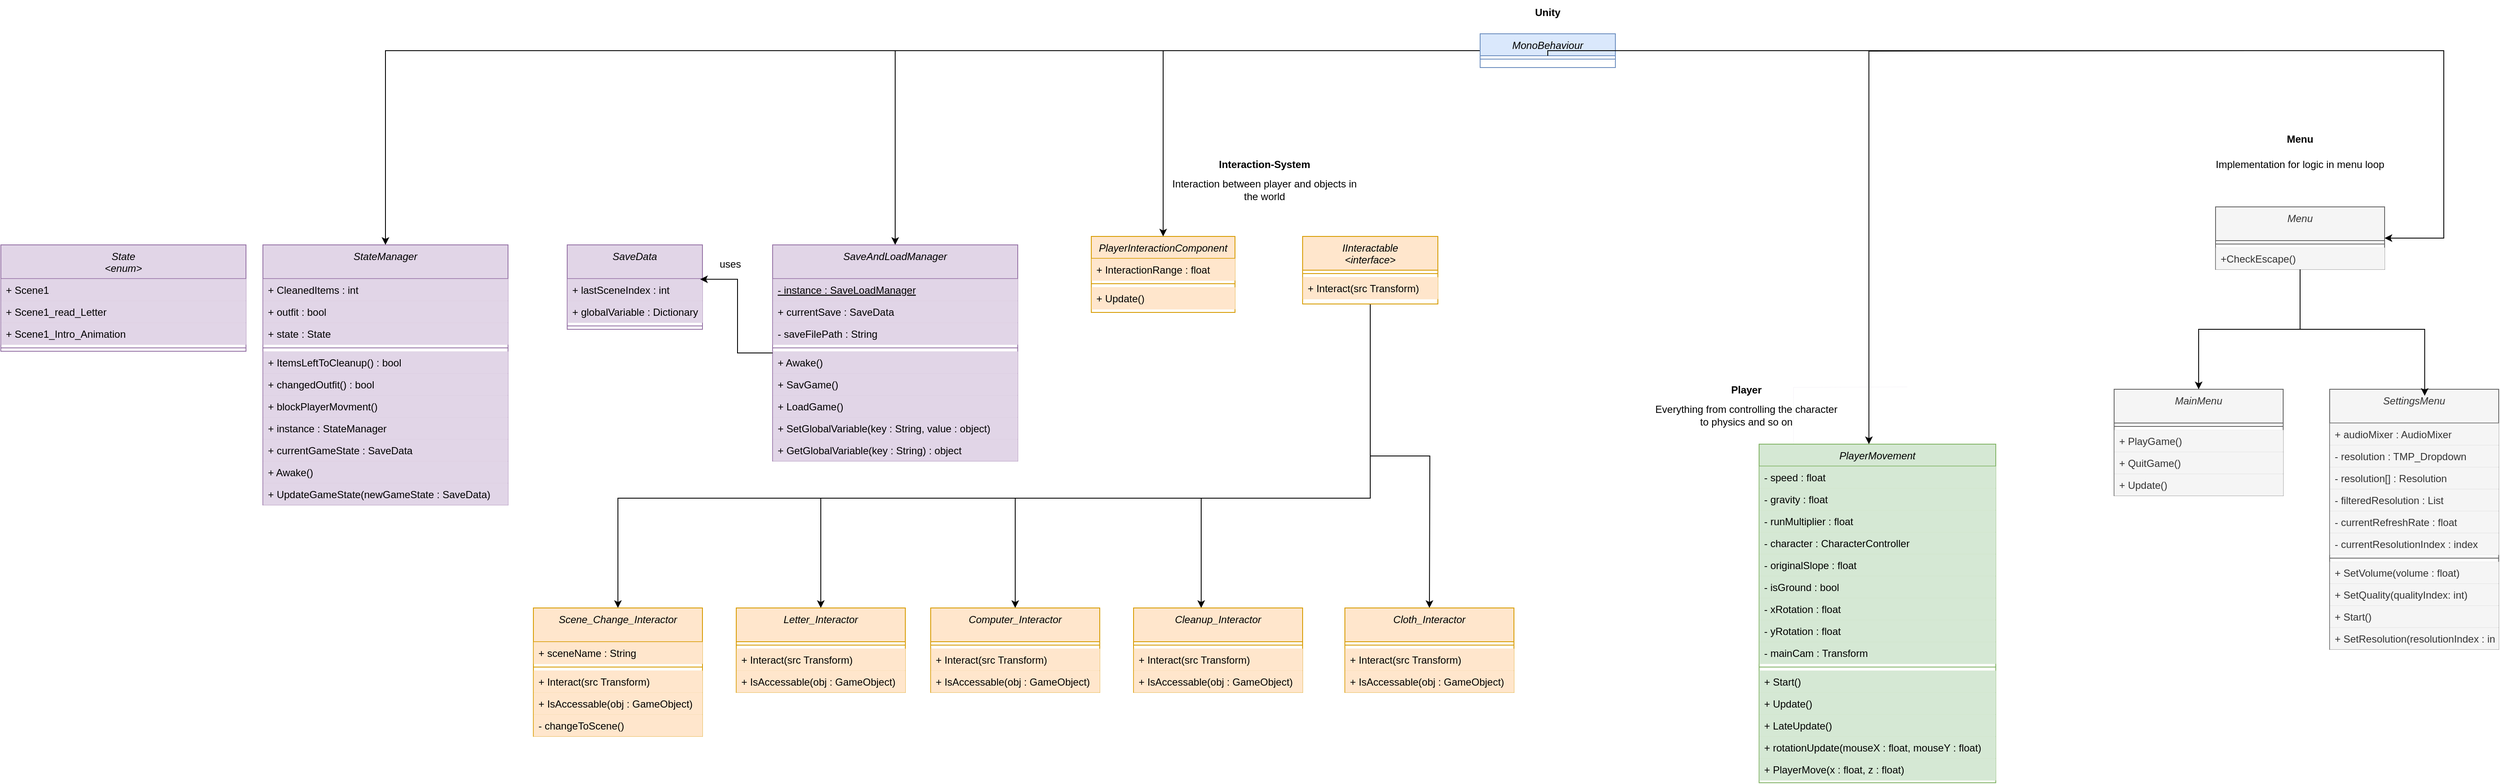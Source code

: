 <mxfile version="24.8.6">
  <diagram id="C5RBs43oDa-KdzZeNtuy" name="Page-1">
    <mxGraphModel dx="3660" dy="1180" grid="1" gridSize="10" guides="1" tooltips="1" connect="1" arrows="1" fold="1" page="1" pageScale="1" pageWidth="827" pageHeight="1169" math="0" shadow="0">
      <root>
        <mxCell id="WIyWlLk6GJQsqaUBKTNV-0" />
        <mxCell id="WIyWlLk6GJQsqaUBKTNV-1" parent="WIyWlLk6GJQsqaUBKTNV-0" />
        <mxCell id="OHMmMJUJzhCGPTBA_zFM-0" value="PlayerInteractionComponent" style="swimlane;fontStyle=2;align=center;verticalAlign=top;childLayout=stackLayout;horizontal=1;startSize=26;horizontalStack=0;resizeParent=1;resizeLast=0;collapsible=1;marginBottom=0;rounded=0;shadow=0;strokeWidth=1;fillColor=#ffe6cc;strokeColor=#d79b00;" parent="WIyWlLk6GJQsqaUBKTNV-1" vertex="1">
          <mxGeometry x="70" y="910" width="170" height="90" as="geometry">
            <mxRectangle x="230" y="140" width="160" height="26" as="alternateBounds" />
          </mxGeometry>
        </mxCell>
        <mxCell id="OHMmMJUJzhCGPTBA_zFM-2" value="+ InteractionRange : float" style="text;align=left;verticalAlign=top;spacingLeft=4;spacingRight=4;overflow=hidden;rotatable=0;points=[[0,0.5],[1,0.5]];portConstraint=eastwest;rounded=0;shadow=0;html=0;fillColor=#ffe6cc;strokeColor=#d79b00;strokeWidth=0;" parent="OHMmMJUJzhCGPTBA_zFM-0" vertex="1">
          <mxGeometry y="26" width="170" height="26" as="geometry" />
        </mxCell>
        <mxCell id="OHMmMJUJzhCGPTBA_zFM-4" value="" style="line;html=1;strokeWidth=1;align=left;verticalAlign=middle;spacingTop=-1;spacingLeft=3;spacingRight=3;rotatable=0;labelPosition=right;points=[];portConstraint=eastwest;fillColor=#ffe6cc;strokeColor=#d79b00;" parent="OHMmMJUJzhCGPTBA_zFM-0" vertex="1">
          <mxGeometry y="52" width="170" height="8" as="geometry" />
        </mxCell>
        <mxCell id="OHMmMJUJzhCGPTBA_zFM-5" value="+ Update()" style="text;align=left;verticalAlign=top;spacingLeft=4;spacingRight=4;overflow=hidden;rotatable=0;points=[[0,0.5],[1,0.5]];portConstraint=eastwest;fillColor=#ffe6cc;strokeColor=#d79b00;strokeWidth=0;" parent="OHMmMJUJzhCGPTBA_zFM-0" vertex="1">
          <mxGeometry y="60" width="170" height="26" as="geometry" />
        </mxCell>
        <mxCell id="OHMmMJUJzhCGPTBA_zFM-6" value="Interaction-System" style="text;html=1;align=center;verticalAlign=middle;whiteSpace=wrap;rounded=0;fontStyle=1" parent="WIyWlLk6GJQsqaUBKTNV-1" vertex="1">
          <mxGeometry x="190" y="810" width="170" height="30" as="geometry" />
        </mxCell>
        <mxCell id="OHMmMJUJzhCGPTBA_zFM-15" style="edgeStyle=orthogonalEdgeStyle;rounded=0;orthogonalLoop=1;jettySize=auto;html=1;" parent="WIyWlLk6GJQsqaUBKTNV-1" source="OHMmMJUJzhCGPTBA_zFM-8" target="OHMmMJUJzhCGPTBA_zFM-0" edge="1">
          <mxGeometry relative="1" as="geometry" />
        </mxCell>
        <mxCell id="FouDV8sX9tt74fb2Loey-64" style="edgeStyle=orthogonalEdgeStyle;rounded=0;orthogonalLoop=1;jettySize=auto;html=1;entryX=0.5;entryY=0;entryDx=0;entryDy=0;" parent="WIyWlLk6GJQsqaUBKTNV-1" source="OHMmMJUJzhCGPTBA_zFM-8" target="FouDV8sX9tt74fb2Loey-51" edge="1">
          <mxGeometry relative="1" as="geometry" />
        </mxCell>
        <mxCell id="FouDV8sX9tt74fb2Loey-100" style="edgeStyle=orthogonalEdgeStyle;rounded=0;orthogonalLoop=1;jettySize=auto;html=1;entryX=0.5;entryY=0;entryDx=0;entryDy=0;" parent="WIyWlLk6GJQsqaUBKTNV-1" source="OHMmMJUJzhCGPTBA_zFM-8" target="FouDV8sX9tt74fb2Loey-78" edge="1">
          <mxGeometry relative="1" as="geometry" />
        </mxCell>
        <mxCell id="OHMmMJUJzhCGPTBA_zFM-8" value="MonoBehaviour" style="swimlane;fontStyle=2;align=center;verticalAlign=top;childLayout=stackLayout;horizontal=1;startSize=26;horizontalStack=0;resizeParent=1;resizeLast=0;collapsible=1;marginBottom=0;rounded=0;shadow=0;strokeWidth=1;fillColor=#dae8fc;strokeColor=#6c8ebf;" parent="WIyWlLk6GJQsqaUBKTNV-1" vertex="1">
          <mxGeometry x="530" y="670" width="160" height="40" as="geometry">
            <mxRectangle x="230" y="140" width="160" height="26" as="alternateBounds" />
          </mxGeometry>
        </mxCell>
        <mxCell id="OHMmMJUJzhCGPTBA_zFM-12" value="" style="line;html=1;strokeWidth=1;align=left;verticalAlign=middle;spacingTop=-1;spacingLeft=3;spacingRight=3;rotatable=0;labelPosition=right;points=[];portConstraint=eastwest;fillColor=#dae8fc;strokeColor=#6c8ebf;" parent="OHMmMJUJzhCGPTBA_zFM-8" vertex="1">
          <mxGeometry y="26" width="160" height="8" as="geometry" />
        </mxCell>
        <mxCell id="FouDV8sX9tt74fb2Loey-3" style="edgeStyle=orthogonalEdgeStyle;rounded=0;orthogonalLoop=1;jettySize=auto;html=1;" parent="WIyWlLk6GJQsqaUBKTNV-1" source="OHMmMJUJzhCGPTBA_zFM-16" target="FouDV8sX9tt74fb2Loey-0" edge="1">
          <mxGeometry relative="1" as="geometry">
            <Array as="points">
              <mxPoint x="400" y="1220" />
              <mxPoint x="200" y="1220" />
            </Array>
          </mxGeometry>
        </mxCell>
        <mxCell id="FouDV8sX9tt74fb2Loey-4" style="edgeStyle=orthogonalEdgeStyle;rounded=0;orthogonalLoop=1;jettySize=auto;html=1;" parent="WIyWlLk6GJQsqaUBKTNV-1" source="OHMmMJUJzhCGPTBA_zFM-16" edge="1">
          <mxGeometry relative="1" as="geometry">
            <mxPoint x="470" y="1350" as="targetPoint" />
          </mxGeometry>
        </mxCell>
        <mxCell id="FouDV8sX9tt74fb2Loey-14" style="edgeStyle=orthogonalEdgeStyle;rounded=0;orthogonalLoop=1;jettySize=auto;html=1;" parent="WIyWlLk6GJQsqaUBKTNV-1" source="OHMmMJUJzhCGPTBA_zFM-16" target="FouDV8sX9tt74fb2Loey-10" edge="1">
          <mxGeometry relative="1" as="geometry">
            <Array as="points">
              <mxPoint x="400" y="1220" />
              <mxPoint x="-20" y="1220" />
            </Array>
          </mxGeometry>
        </mxCell>
        <mxCell id="FouDV8sX9tt74fb2Loey-19" style="edgeStyle=orthogonalEdgeStyle;rounded=0;orthogonalLoop=1;jettySize=auto;html=1;" parent="WIyWlLk6GJQsqaUBKTNV-1" source="OHMmMJUJzhCGPTBA_zFM-16" target="FouDV8sX9tt74fb2Loey-15" edge="1">
          <mxGeometry relative="1" as="geometry">
            <Array as="points">
              <mxPoint x="400" y="1220" />
              <mxPoint x="-250" y="1220" />
            </Array>
          </mxGeometry>
        </mxCell>
        <mxCell id="FouDV8sX9tt74fb2Loey-24" style="edgeStyle=orthogonalEdgeStyle;rounded=0;orthogonalLoop=1;jettySize=auto;html=1;entryX=0.5;entryY=0;entryDx=0;entryDy=0;" parent="WIyWlLk6GJQsqaUBKTNV-1" source="OHMmMJUJzhCGPTBA_zFM-16" target="FouDV8sX9tt74fb2Loey-20" edge="1">
          <mxGeometry relative="1" as="geometry">
            <Array as="points">
              <mxPoint x="400" y="1220" />
              <mxPoint x="-490" y="1220" />
            </Array>
          </mxGeometry>
        </mxCell>
        <mxCell id="OHMmMJUJzhCGPTBA_zFM-16" value="IInteractable&#xa;&lt;interface&gt;" style="swimlane;fontStyle=2;align=center;verticalAlign=top;childLayout=stackLayout;horizontal=1;startSize=40;horizontalStack=0;resizeParent=1;resizeLast=0;collapsible=1;marginBottom=0;rounded=0;shadow=0;strokeWidth=1;fillColor=#ffe6cc;strokeColor=#d79b00;" parent="WIyWlLk6GJQsqaUBKTNV-1" vertex="1">
          <mxGeometry x="320" y="910" width="160" height="80" as="geometry">
            <mxRectangle x="230" y="140" width="160" height="26" as="alternateBounds" />
          </mxGeometry>
        </mxCell>
        <mxCell id="OHMmMJUJzhCGPTBA_zFM-20" value="" style="line;html=1;strokeWidth=1;align=left;verticalAlign=middle;spacingTop=-1;spacingLeft=3;spacingRight=3;rotatable=0;labelPosition=right;points=[];portConstraint=eastwest;fillColor=#ffe6cc;strokeColor=#d79b00;" parent="OHMmMJUJzhCGPTBA_zFM-16" vertex="1">
          <mxGeometry y="40" width="160" height="8" as="geometry" />
        </mxCell>
        <mxCell id="OHMmMJUJzhCGPTBA_zFM-21" value="+ Interact(src Transform)" style="text;align=left;verticalAlign=top;spacingLeft=4;spacingRight=4;overflow=hidden;rotatable=0;points=[[0,0.5],[1,0.5]];portConstraint=eastwest;fillColor=#ffe6cc;strokeColor=#d79b00;strokeWidth=0;" parent="OHMmMJUJzhCGPTBA_zFM-16" vertex="1">
          <mxGeometry y="48" width="160" height="26" as="geometry" />
        </mxCell>
        <mxCell id="OHMmMJUJzhCGPTBA_zFM-59" style="edgeStyle=orthogonalEdgeStyle;rounded=0;orthogonalLoop=1;jettySize=auto;html=1;entryX=0.5;entryY=0;entryDx=0;entryDy=0;fillColor=#FF6666;strokeColor=#9673a6;strokeWidth=0;" parent="WIyWlLk6GJQsqaUBKTNV-1" edge="1">
          <mxGeometry relative="1" as="geometry">
            <mxPoint x="1035" y="1088.0" as="sourcePoint" />
            <mxPoint x="900" y="1390" as="targetPoint" />
          </mxGeometry>
        </mxCell>
        <mxCell id="OHMmMJUJzhCGPTBA_zFM-62" value="Menu" style="text;html=1;align=center;verticalAlign=middle;whiteSpace=wrap;rounded=0;fontStyle=1" parent="WIyWlLk6GJQsqaUBKTNV-1" vertex="1">
          <mxGeometry x="1415" y="780" width="170" height="30" as="geometry" />
        </mxCell>
        <mxCell id="OHMmMJUJzhCGPTBA_zFM-63" value="Interaction between player and objects in the world" style="text;html=1;align=center;verticalAlign=middle;whiteSpace=wrap;rounded=0;" parent="WIyWlLk6GJQsqaUBKTNV-1" vertex="1">
          <mxGeometry x="160" y="840" width="230" height="30" as="geometry" />
        </mxCell>
        <mxCell id="OHMmMJUJzhCGPTBA_zFM-65" value="Implementation for logic in menu loop" style="text;html=1;align=center;verticalAlign=middle;whiteSpace=wrap;rounded=0;" parent="WIyWlLk6GJQsqaUBKTNV-1" vertex="1">
          <mxGeometry x="1385" y="810" width="230" height="30" as="geometry" />
        </mxCell>
        <mxCell id="OHMmMJUJzhCGPTBA_zFM-66" value="Unity" style="text;html=1;align=center;verticalAlign=middle;whiteSpace=wrap;rounded=0;fontStyle=1" parent="WIyWlLk6GJQsqaUBKTNV-1" vertex="1">
          <mxGeometry x="525" y="630" width="170" height="30" as="geometry" />
        </mxCell>
        <mxCell id="OHMmMJUJzhCGPTBA_zFM-67" value="Player" style="text;html=1;align=center;verticalAlign=middle;whiteSpace=wrap;rounded=0;fontStyle=1" parent="WIyWlLk6GJQsqaUBKTNV-1" vertex="1">
          <mxGeometry x="760" y="1077" width="170" height="30" as="geometry" />
        </mxCell>
        <mxCell id="OHMmMJUJzhCGPTBA_zFM-68" value="Everything from controlling the character to physics and so on" style="text;html=1;align=center;verticalAlign=middle;whiteSpace=wrap;rounded=0;" parent="WIyWlLk6GJQsqaUBKTNV-1" vertex="1">
          <mxGeometry x="730" y="1107" width="230" height="30" as="geometry" />
        </mxCell>
        <mxCell id="OHMmMJUJzhCGPTBA_zFM-86" value="PlayerMovement" style="swimlane;fontStyle=2;align=center;verticalAlign=top;childLayout=stackLayout;horizontal=1;startSize=26;horizontalStack=0;resizeParent=1;resizeLast=0;collapsible=1;marginBottom=0;rounded=0;shadow=0;strokeWidth=1;fillColor=#d5e8d4;strokeColor=#82b366;" parent="WIyWlLk6GJQsqaUBKTNV-1" vertex="1">
          <mxGeometry x="860" y="1156" width="280" height="401" as="geometry">
            <mxRectangle x="230" y="140" width="160" height="26" as="alternateBounds" />
          </mxGeometry>
        </mxCell>
        <mxCell id="OHMmMJUJzhCGPTBA_zFM-87" value="- speed : float" style="text;align=left;verticalAlign=top;spacingLeft=4;spacingRight=4;overflow=hidden;rotatable=0;points=[[0,0.5],[1,0.5]];portConstraint=eastwest;fillColor=#d5e8d4;strokeColor=#82b366;strokeWidth=0;" parent="OHMmMJUJzhCGPTBA_zFM-86" vertex="1">
          <mxGeometry y="26" width="280" height="26" as="geometry" />
        </mxCell>
        <mxCell id="OHMmMJUJzhCGPTBA_zFM-88" value="- gravity : float" style="text;align=left;verticalAlign=top;spacingLeft=4;spacingRight=4;overflow=hidden;rotatable=0;points=[[0,0.5],[1,0.5]];portConstraint=eastwest;fillColor=#d5e8d4;strokeColor=#82b366;strokeWidth=0;" parent="OHMmMJUJzhCGPTBA_zFM-86" vertex="1">
          <mxGeometry y="52" width="280" height="26" as="geometry" />
        </mxCell>
        <mxCell id="OHMmMJUJzhCGPTBA_zFM-95" value="- runMultiplier : float" style="text;align=left;verticalAlign=top;spacingLeft=4;spacingRight=4;overflow=hidden;rotatable=0;points=[[0,0.5],[1,0.5]];portConstraint=eastwest;fillColor=#d5e8d4;strokeColor=#82b366;strokeWidth=0;" parent="OHMmMJUJzhCGPTBA_zFM-86" vertex="1">
          <mxGeometry y="78" width="280" height="26" as="geometry" />
        </mxCell>
        <mxCell id="F1HSSt5OaTNB4dRC-KFn-1" value="- character : CharacterController" style="text;align=left;verticalAlign=top;spacingLeft=4;spacingRight=4;overflow=hidden;rotatable=0;points=[[0,0.5],[1,0.5]];portConstraint=eastwest;fillColor=#d5e8d4;strokeColor=#82b366;strokeWidth=0;" parent="OHMmMJUJzhCGPTBA_zFM-86" vertex="1">
          <mxGeometry y="104" width="280" height="26" as="geometry" />
        </mxCell>
        <mxCell id="F1HSSt5OaTNB4dRC-KFn-5" value="- originalSlope : float" style="text;align=left;verticalAlign=top;spacingLeft=4;spacingRight=4;overflow=hidden;rotatable=0;points=[[0,0.5],[1,0.5]];portConstraint=eastwest;fillColor=#d5e8d4;strokeColor=#82b366;strokeWidth=0;" parent="OHMmMJUJzhCGPTBA_zFM-86" vertex="1">
          <mxGeometry y="130" width="280" height="26" as="geometry" />
        </mxCell>
        <mxCell id="F1HSSt5OaTNB4dRC-KFn-8" value="- isGround : bool" style="text;align=left;verticalAlign=top;spacingLeft=4;spacingRight=4;overflow=hidden;rotatable=0;points=[[0,0.5],[1,0.5]];portConstraint=eastwest;fillColor=#d5e8d4;strokeColor=#82b366;strokeWidth=0;" parent="OHMmMJUJzhCGPTBA_zFM-86" vertex="1">
          <mxGeometry y="156" width="280" height="26" as="geometry" />
        </mxCell>
        <mxCell id="F1HSSt5OaTNB4dRC-KFn-7" value="- xRotation : float" style="text;align=left;verticalAlign=top;spacingLeft=4;spacingRight=4;overflow=hidden;rotatable=0;points=[[0,0.5],[1,0.5]];portConstraint=eastwest;fillColor=#d5e8d4;strokeColor=#82b366;strokeWidth=0;" parent="OHMmMJUJzhCGPTBA_zFM-86" vertex="1">
          <mxGeometry y="182" width="280" height="26" as="geometry" />
        </mxCell>
        <mxCell id="F1HSSt5OaTNB4dRC-KFn-6" value="- yRotation : float" style="text;align=left;verticalAlign=top;spacingLeft=4;spacingRight=4;overflow=hidden;rotatable=0;points=[[0,0.5],[1,0.5]];portConstraint=eastwest;fillColor=#d5e8d4;strokeColor=#82b366;strokeWidth=0;" parent="OHMmMJUJzhCGPTBA_zFM-86" vertex="1">
          <mxGeometry y="208" width="280" height="26" as="geometry" />
        </mxCell>
        <mxCell id="F1HSSt5OaTNB4dRC-KFn-2" value="- mainCam : Transform" style="text;align=left;verticalAlign=top;spacingLeft=4;spacingRight=4;overflow=hidden;rotatable=0;points=[[0,0.5],[1,0.5]];portConstraint=eastwest;fillColor=#d5e8d4;strokeColor=#82b366;strokeWidth=0;" parent="OHMmMJUJzhCGPTBA_zFM-86" vertex="1">
          <mxGeometry y="234" width="280" height="26" as="geometry" />
        </mxCell>
        <mxCell id="OHMmMJUJzhCGPTBA_zFM-91" value="" style="line;html=1;strokeWidth=1;align=left;verticalAlign=middle;spacingTop=-1;spacingLeft=3;spacingRight=3;rotatable=0;labelPosition=right;points=[];portConstraint=eastwest;fillColor=#d5e8d4;strokeColor=#82b366;" parent="OHMmMJUJzhCGPTBA_zFM-86" vertex="1">
          <mxGeometry y="260" width="280" height="8" as="geometry" />
        </mxCell>
        <mxCell id="OHMmMJUJzhCGPTBA_zFM-92" value="+ Start()" style="text;align=left;verticalAlign=top;spacingLeft=4;spacingRight=4;overflow=hidden;rotatable=0;points=[[0,0.5],[1,0.5]];portConstraint=eastwest;fillColor=#d5e8d4;strokeColor=#82b366;strokeWidth=0;" parent="OHMmMJUJzhCGPTBA_zFM-86" vertex="1">
          <mxGeometry y="268" width="280" height="26" as="geometry" />
        </mxCell>
        <mxCell id="OHMmMJUJzhCGPTBA_zFM-93" value="+ Update()" style="text;align=left;verticalAlign=top;spacingLeft=4;spacingRight=4;overflow=hidden;rotatable=0;points=[[0,0.5],[1,0.5]];portConstraint=eastwest;fillColor=#d5e8d4;strokeColor=#82b366;strokeWidth=0;" parent="OHMmMJUJzhCGPTBA_zFM-86" vertex="1">
          <mxGeometry y="294" width="280" height="26" as="geometry" />
        </mxCell>
        <mxCell id="OHMmMJUJzhCGPTBA_zFM-99" value="+ LateUpdate()" style="text;align=left;verticalAlign=top;spacingLeft=4;spacingRight=4;overflow=hidden;rotatable=0;points=[[0,0.5],[1,0.5]];portConstraint=eastwest;fillColor=#d5e8d4;strokeColor=#82b366;strokeWidth=0;" parent="OHMmMJUJzhCGPTBA_zFM-86" vertex="1">
          <mxGeometry y="320" width="280" height="26" as="geometry" />
        </mxCell>
        <mxCell id="F1HSSt5OaTNB4dRC-KFn-9" value="+ rotationUpdate(mouseX : float, mouseY : float)" style="text;align=left;verticalAlign=top;spacingLeft=4;spacingRight=4;overflow=hidden;rotatable=0;points=[[0,0.5],[1,0.5]];portConstraint=eastwest;fillColor=#d5e8d4;strokeColor=#82b366;strokeWidth=0;" parent="OHMmMJUJzhCGPTBA_zFM-86" vertex="1">
          <mxGeometry y="346" width="280" height="26" as="geometry" />
        </mxCell>
        <mxCell id="OHMmMJUJzhCGPTBA_zFM-98" value="+ PlayerMove(x : float, z : float)" style="text;align=left;verticalAlign=top;spacingLeft=4;spacingRight=4;overflow=hidden;rotatable=0;points=[[0,0.5],[1,0.5]];portConstraint=eastwest;fillColor=#d5e8d4;strokeColor=#82b366;strokeWidth=0;" parent="OHMmMJUJzhCGPTBA_zFM-86" vertex="1">
          <mxGeometry y="372" width="280" height="26" as="geometry" />
        </mxCell>
        <mxCell id="F1HSSt5OaTNB4dRC-KFn-10" style="edgeStyle=orthogonalEdgeStyle;rounded=0;orthogonalLoop=1;jettySize=auto;html=1;entryX=0.464;entryY=0;entryDx=0;entryDy=0;entryPerimeter=0;" parent="WIyWlLk6GJQsqaUBKTNV-1" target="OHMmMJUJzhCGPTBA_zFM-86" edge="1">
          <mxGeometry relative="1" as="geometry">
            <mxPoint x="1455" y="690" as="sourcePoint" />
          </mxGeometry>
        </mxCell>
        <mxCell id="FouDV8sX9tt74fb2Loey-0" value="Cleanup_Interactor&#xa;" style="swimlane;fontStyle=2;align=center;verticalAlign=top;childLayout=stackLayout;horizontal=1;startSize=40;horizontalStack=0;resizeParent=1;resizeLast=0;collapsible=1;marginBottom=0;rounded=0;shadow=0;strokeWidth=1;fillColor=#ffe6cc;strokeColor=#d79b00;" parent="WIyWlLk6GJQsqaUBKTNV-1" vertex="1">
          <mxGeometry x="120" y="1350" width="200" height="100" as="geometry">
            <mxRectangle x="230" y="140" width="160" height="26" as="alternateBounds" />
          </mxGeometry>
        </mxCell>
        <mxCell id="FouDV8sX9tt74fb2Loey-1" value="" style="line;html=1;strokeWidth=1;align=left;verticalAlign=middle;spacingTop=-1;spacingLeft=3;spacingRight=3;rotatable=0;labelPosition=right;points=[];portConstraint=eastwest;fillColor=#ffe6cc;strokeColor=#d79b00;" parent="FouDV8sX9tt74fb2Loey-0" vertex="1">
          <mxGeometry y="40" width="200" height="8" as="geometry" />
        </mxCell>
        <mxCell id="FouDV8sX9tt74fb2Loey-2" value="+ Interact(src Transform)" style="text;align=left;verticalAlign=top;spacingLeft=4;spacingRight=4;overflow=hidden;rotatable=0;points=[[0,0.5],[1,0.5]];portConstraint=eastwest;fillColor=#ffe6cc;strokeColor=#d79b00;strokeWidth=0;" parent="FouDV8sX9tt74fb2Loey-0" vertex="1">
          <mxGeometry y="48" width="200" height="26" as="geometry" />
        </mxCell>
        <mxCell id="FouDV8sX9tt74fb2Loey-5" value="+ IsAccessable(obj : GameObject)&#xa;" style="text;align=left;verticalAlign=top;spacingLeft=4;spacingRight=4;overflow=hidden;rotatable=0;points=[[0,0.5],[1,0.5]];portConstraint=eastwest;fillColor=#ffe6cc;strokeColor=#d79b00;strokeWidth=0;" parent="FouDV8sX9tt74fb2Loey-0" vertex="1">
          <mxGeometry y="74" width="200" height="26" as="geometry" />
        </mxCell>
        <mxCell id="FouDV8sX9tt74fb2Loey-6" value="Cloth_Interactor" style="swimlane;fontStyle=2;align=center;verticalAlign=top;childLayout=stackLayout;horizontal=1;startSize=40;horizontalStack=0;resizeParent=1;resizeLast=0;collapsible=1;marginBottom=0;rounded=0;shadow=0;strokeWidth=1;fillColor=#ffe6cc;strokeColor=#d79b00;" parent="WIyWlLk6GJQsqaUBKTNV-1" vertex="1">
          <mxGeometry x="370" y="1350" width="200" height="100" as="geometry">
            <mxRectangle x="230" y="140" width="160" height="26" as="alternateBounds" />
          </mxGeometry>
        </mxCell>
        <mxCell id="FouDV8sX9tt74fb2Loey-7" value="" style="line;html=1;strokeWidth=1;align=left;verticalAlign=middle;spacingTop=-1;spacingLeft=3;spacingRight=3;rotatable=0;labelPosition=right;points=[];portConstraint=eastwest;fillColor=#ffe6cc;strokeColor=#d79b00;" parent="FouDV8sX9tt74fb2Loey-6" vertex="1">
          <mxGeometry y="40" width="200" height="8" as="geometry" />
        </mxCell>
        <mxCell id="FouDV8sX9tt74fb2Loey-8" value="+ Interact(src Transform)" style="text;align=left;verticalAlign=top;spacingLeft=4;spacingRight=4;overflow=hidden;rotatable=0;points=[[0,0.5],[1,0.5]];portConstraint=eastwest;fillColor=#ffe6cc;strokeColor=#d79b00;strokeWidth=0;" parent="FouDV8sX9tt74fb2Loey-6" vertex="1">
          <mxGeometry y="48" width="200" height="26" as="geometry" />
        </mxCell>
        <mxCell id="FouDV8sX9tt74fb2Loey-9" value="+ IsAccessable(obj : GameObject)&#xa;" style="text;align=left;verticalAlign=top;spacingLeft=4;spacingRight=4;overflow=hidden;rotatable=0;points=[[0,0.5],[1,0.5]];portConstraint=eastwest;fillColor=#ffe6cc;strokeColor=#d79b00;strokeWidth=0;" parent="FouDV8sX9tt74fb2Loey-6" vertex="1">
          <mxGeometry y="74" width="200" height="26" as="geometry" />
        </mxCell>
        <mxCell id="FouDV8sX9tt74fb2Loey-10" value="Computer_Interactor" style="swimlane;fontStyle=2;align=center;verticalAlign=top;childLayout=stackLayout;horizontal=1;startSize=40;horizontalStack=0;resizeParent=1;resizeLast=0;collapsible=1;marginBottom=0;rounded=0;shadow=0;strokeWidth=1;fillColor=#ffe6cc;strokeColor=#d79b00;" parent="WIyWlLk6GJQsqaUBKTNV-1" vertex="1">
          <mxGeometry x="-120" y="1350" width="200" height="100" as="geometry">
            <mxRectangle x="230" y="140" width="160" height="26" as="alternateBounds" />
          </mxGeometry>
        </mxCell>
        <mxCell id="FouDV8sX9tt74fb2Loey-11" value="" style="line;html=1;strokeWidth=1;align=left;verticalAlign=middle;spacingTop=-1;spacingLeft=3;spacingRight=3;rotatable=0;labelPosition=right;points=[];portConstraint=eastwest;fillColor=#ffe6cc;strokeColor=#d79b00;" parent="FouDV8sX9tt74fb2Loey-10" vertex="1">
          <mxGeometry y="40" width="200" height="8" as="geometry" />
        </mxCell>
        <mxCell id="FouDV8sX9tt74fb2Loey-12" value="+ Interact(src Transform)" style="text;align=left;verticalAlign=top;spacingLeft=4;spacingRight=4;overflow=hidden;rotatable=0;points=[[0,0.5],[1,0.5]];portConstraint=eastwest;fillColor=#ffe6cc;strokeColor=#d79b00;strokeWidth=0;" parent="FouDV8sX9tt74fb2Loey-10" vertex="1">
          <mxGeometry y="48" width="200" height="26" as="geometry" />
        </mxCell>
        <mxCell id="FouDV8sX9tt74fb2Loey-13" value="+ IsAccessable(obj : GameObject)&#xa;" style="text;align=left;verticalAlign=top;spacingLeft=4;spacingRight=4;overflow=hidden;rotatable=0;points=[[0,0.5],[1,0.5]];portConstraint=eastwest;fillColor=#ffe6cc;strokeColor=#d79b00;strokeWidth=0;" parent="FouDV8sX9tt74fb2Loey-10" vertex="1">
          <mxGeometry y="74" width="200" height="26" as="geometry" />
        </mxCell>
        <mxCell id="FouDV8sX9tt74fb2Loey-15" value="Letter_Interactor" style="swimlane;fontStyle=2;align=center;verticalAlign=top;childLayout=stackLayout;horizontal=1;startSize=40;horizontalStack=0;resizeParent=1;resizeLast=0;collapsible=1;marginBottom=0;rounded=0;shadow=0;strokeWidth=1;fillColor=#ffe6cc;strokeColor=#d79b00;" parent="WIyWlLk6GJQsqaUBKTNV-1" vertex="1">
          <mxGeometry x="-350" y="1350" width="200" height="100" as="geometry">
            <mxRectangle x="230" y="140" width="160" height="26" as="alternateBounds" />
          </mxGeometry>
        </mxCell>
        <mxCell id="FouDV8sX9tt74fb2Loey-16" value="" style="line;html=1;strokeWidth=1;align=left;verticalAlign=middle;spacingTop=-1;spacingLeft=3;spacingRight=3;rotatable=0;labelPosition=right;points=[];portConstraint=eastwest;fillColor=#ffe6cc;strokeColor=#d79b00;" parent="FouDV8sX9tt74fb2Loey-15" vertex="1">
          <mxGeometry y="40" width="200" height="8" as="geometry" />
        </mxCell>
        <mxCell id="FouDV8sX9tt74fb2Loey-17" value="+ Interact(src Transform)" style="text;align=left;verticalAlign=top;spacingLeft=4;spacingRight=4;overflow=hidden;rotatable=0;points=[[0,0.5],[1,0.5]];portConstraint=eastwest;fillColor=#ffe6cc;strokeColor=#d79b00;strokeWidth=0;" parent="FouDV8sX9tt74fb2Loey-15" vertex="1">
          <mxGeometry y="48" width="200" height="26" as="geometry" />
        </mxCell>
        <mxCell id="FouDV8sX9tt74fb2Loey-18" value="+ IsAccessable(obj : GameObject)&#xa;" style="text;align=left;verticalAlign=top;spacingLeft=4;spacingRight=4;overflow=hidden;rotatable=0;points=[[0,0.5],[1,0.5]];portConstraint=eastwest;fillColor=#ffe6cc;strokeColor=#d79b00;strokeWidth=0;" parent="FouDV8sX9tt74fb2Loey-15" vertex="1">
          <mxGeometry y="74" width="200" height="26" as="geometry" />
        </mxCell>
        <mxCell id="FouDV8sX9tt74fb2Loey-20" value="Scene_Change_Interactor" style="swimlane;fontStyle=2;align=center;verticalAlign=top;childLayout=stackLayout;horizontal=1;startSize=40;horizontalStack=0;resizeParent=1;resizeLast=0;collapsible=1;marginBottom=0;rounded=0;shadow=0;strokeWidth=1;fillColor=#ffe6cc;strokeColor=#d79b00;" parent="WIyWlLk6GJQsqaUBKTNV-1" vertex="1">
          <mxGeometry x="-590" y="1350" width="200" height="152" as="geometry">
            <mxRectangle x="230" y="140" width="160" height="26" as="alternateBounds" />
          </mxGeometry>
        </mxCell>
        <mxCell id="FouDV8sX9tt74fb2Loey-25" value="+ sceneName : String" style="text;align=left;verticalAlign=top;spacingLeft=4;spacingRight=4;overflow=hidden;rotatable=0;points=[[0,0.5],[1,0.5]];portConstraint=eastwest;fillColor=#ffe6cc;strokeColor=#d79b00;strokeWidth=0;" parent="FouDV8sX9tt74fb2Loey-20" vertex="1">
          <mxGeometry y="40" width="200" height="26" as="geometry" />
        </mxCell>
        <mxCell id="FouDV8sX9tt74fb2Loey-21" value="" style="line;html=1;strokeWidth=1;align=left;verticalAlign=middle;spacingTop=-1;spacingLeft=3;spacingRight=3;rotatable=0;labelPosition=right;points=[];portConstraint=eastwest;fillColor=#ffe6cc;strokeColor=#d79b00;" parent="FouDV8sX9tt74fb2Loey-20" vertex="1">
          <mxGeometry y="66" width="200" height="8" as="geometry" />
        </mxCell>
        <mxCell id="FouDV8sX9tt74fb2Loey-22" value="+ Interact(src Transform)" style="text;align=left;verticalAlign=top;spacingLeft=4;spacingRight=4;overflow=hidden;rotatable=0;points=[[0,0.5],[1,0.5]];portConstraint=eastwest;fillColor=#ffe6cc;strokeColor=#d79b00;strokeWidth=0;" parent="FouDV8sX9tt74fb2Loey-20" vertex="1">
          <mxGeometry y="74" width="200" height="26" as="geometry" />
        </mxCell>
        <mxCell id="FouDV8sX9tt74fb2Loey-23" value="+ IsAccessable(obj : GameObject)&#xa;" style="text;align=left;verticalAlign=top;spacingLeft=4;spacingRight=4;overflow=hidden;rotatable=0;points=[[0,0.5],[1,0.5]];portConstraint=eastwest;fillColor=#ffe6cc;strokeColor=#d79b00;strokeWidth=0;" parent="FouDV8sX9tt74fb2Loey-20" vertex="1">
          <mxGeometry y="100" width="200" height="26" as="geometry" />
        </mxCell>
        <mxCell id="FouDV8sX9tt74fb2Loey-26" value="- changeToScene()" style="text;align=left;verticalAlign=top;spacingLeft=4;spacingRight=4;overflow=hidden;rotatable=0;points=[[0,0.5],[1,0.5]];portConstraint=eastwest;fillColor=#ffe6cc;strokeColor=#d79b00;strokeWidth=0;" parent="FouDV8sX9tt74fb2Loey-20" vertex="1">
          <mxGeometry y="126" width="200" height="26" as="geometry" />
        </mxCell>
        <mxCell id="FouDV8sX9tt74fb2Loey-31" value="MainMenu" style="swimlane;fontStyle=2;align=center;verticalAlign=top;childLayout=stackLayout;horizontal=1;startSize=40;horizontalStack=0;resizeParent=1;resizeLast=0;collapsible=1;marginBottom=0;rounded=0;shadow=0;strokeWidth=1;fillColor=#f5f5f5;strokeColor=#666666;fontColor=#333333;" parent="WIyWlLk6GJQsqaUBKTNV-1" vertex="1">
          <mxGeometry x="1280" y="1091" width="200" height="126" as="geometry">
            <mxRectangle x="230" y="140" width="160" height="26" as="alternateBounds" />
          </mxGeometry>
        </mxCell>
        <mxCell id="FouDV8sX9tt74fb2Loey-32" value="" style="line;html=1;strokeWidth=1;align=left;verticalAlign=middle;spacingTop=-1;spacingLeft=3;spacingRight=3;rotatable=0;labelPosition=right;points=[];portConstraint=eastwest;fillColor=#f5f5f5;strokeColor=#666666;fontColor=#333333;" parent="FouDV8sX9tt74fb2Loey-31" vertex="1">
          <mxGeometry y="40" width="200" height="8" as="geometry" />
        </mxCell>
        <mxCell id="FouDV8sX9tt74fb2Loey-33" value="+ PlayGame()" style="text;align=left;verticalAlign=top;spacingLeft=4;spacingRight=4;overflow=hidden;rotatable=0;points=[[0,0.5],[1,0.5]];portConstraint=eastwest;fillColor=#f5f5f5;strokeColor=#666666;strokeWidth=0;fontColor=#333333;" parent="FouDV8sX9tt74fb2Loey-31" vertex="1">
          <mxGeometry y="48" width="200" height="26" as="geometry" />
        </mxCell>
        <mxCell id="FouDV8sX9tt74fb2Loey-34" value="+ QuitGame()" style="text;align=left;verticalAlign=top;spacingLeft=4;spacingRight=4;overflow=hidden;rotatable=0;points=[[0,0.5],[1,0.5]];portConstraint=eastwest;fillColor=#f5f5f5;strokeColor=#666666;strokeWidth=0;fontColor=#333333;" parent="FouDV8sX9tt74fb2Loey-31" vertex="1">
          <mxGeometry y="74" width="200" height="26" as="geometry" />
        </mxCell>
        <mxCell id="FouDV8sX9tt74fb2Loey-36" value="+ Update()" style="text;align=left;verticalAlign=top;spacingLeft=4;spacingRight=4;overflow=hidden;rotatable=0;points=[[0,0.5],[1,0.5]];portConstraint=eastwest;fillColor=#f5f5f5;strokeColor=#666666;strokeWidth=0;fontColor=#333333;" parent="FouDV8sX9tt74fb2Loey-31" vertex="1">
          <mxGeometry y="100" width="200" height="26" as="geometry" />
        </mxCell>
        <mxCell id="FouDV8sX9tt74fb2Loey-37" value="SettingsMenu" style="swimlane;fontStyle=2;align=center;verticalAlign=top;childLayout=stackLayout;horizontal=1;startSize=40;horizontalStack=0;resizeParent=1;resizeLast=0;collapsible=1;marginBottom=0;rounded=0;shadow=0;strokeWidth=1;fillColor=#f5f5f5;strokeColor=#666666;fontColor=#333333;" parent="WIyWlLk6GJQsqaUBKTNV-1" vertex="1">
          <mxGeometry x="1535" y="1091" width="200" height="308" as="geometry">
            <mxRectangle x="230" y="140" width="160" height="26" as="alternateBounds" />
          </mxGeometry>
        </mxCell>
        <mxCell id="FouDV8sX9tt74fb2Loey-39" value="+ audioMixer : AudioMixer" style="text;align=left;verticalAlign=top;spacingLeft=4;spacingRight=4;overflow=hidden;rotatable=0;points=[[0,0.5],[1,0.5]];portConstraint=eastwest;fillColor=#f5f5f5;strokeColor=#666666;strokeWidth=0;fontColor=#333333;" parent="FouDV8sX9tt74fb2Loey-37" vertex="1">
          <mxGeometry y="40" width="200" height="26" as="geometry" />
        </mxCell>
        <mxCell id="FouDV8sX9tt74fb2Loey-58" value="- resolution : TMP_Dropdown" style="text;align=left;verticalAlign=top;spacingLeft=4;spacingRight=4;overflow=hidden;rotatable=0;points=[[0,0.5],[1,0.5]];portConstraint=eastwest;fillColor=#f5f5f5;strokeColor=#666666;strokeWidth=0;fontColor=#333333;" parent="FouDV8sX9tt74fb2Loey-37" vertex="1">
          <mxGeometry y="66" width="200" height="26" as="geometry" />
        </mxCell>
        <mxCell id="FouDV8sX9tt74fb2Loey-59" value="- resolution[] : Resolution" style="text;align=left;verticalAlign=top;spacingLeft=4;spacingRight=4;overflow=hidden;rotatable=0;points=[[0,0.5],[1,0.5]];portConstraint=eastwest;fillColor=#f5f5f5;strokeColor=#666666;strokeWidth=0;fontColor=#333333;" parent="FouDV8sX9tt74fb2Loey-37" vertex="1">
          <mxGeometry y="92" width="200" height="26" as="geometry" />
        </mxCell>
        <mxCell id="FouDV8sX9tt74fb2Loey-57" value="- filteredResolution : List" style="text;align=left;verticalAlign=top;spacingLeft=4;spacingRight=4;overflow=hidden;rotatable=0;points=[[0,0.5],[1,0.5]];portConstraint=eastwest;fillColor=#f5f5f5;strokeColor=#666666;strokeWidth=0;fontColor=#333333;" parent="FouDV8sX9tt74fb2Loey-37" vertex="1">
          <mxGeometry y="118" width="200" height="26" as="geometry" />
        </mxCell>
        <mxCell id="FouDV8sX9tt74fb2Loey-61" value="- currentRefreshRate : float" style="text;align=left;verticalAlign=top;spacingLeft=4;spacingRight=4;overflow=hidden;rotatable=0;points=[[0,0.5],[1,0.5]];portConstraint=eastwest;fillColor=#f5f5f5;strokeColor=#666666;strokeWidth=0;fontColor=#333333;" parent="FouDV8sX9tt74fb2Loey-37" vertex="1">
          <mxGeometry y="144" width="200" height="26" as="geometry" />
        </mxCell>
        <mxCell id="FouDV8sX9tt74fb2Loey-60" value="- currentResolutionIndex : index" style="text;align=left;verticalAlign=top;spacingLeft=4;spacingRight=4;overflow=hidden;rotatable=0;points=[[0,0.5],[1,0.5]];portConstraint=eastwest;fillColor=#f5f5f5;strokeColor=#666666;strokeWidth=0;fontColor=#333333;" parent="FouDV8sX9tt74fb2Loey-37" vertex="1">
          <mxGeometry y="170" width="200" height="26" as="geometry" />
        </mxCell>
        <mxCell id="FouDV8sX9tt74fb2Loey-38" value="" style="line;html=1;strokeWidth=1;align=left;verticalAlign=middle;spacingTop=-1;spacingLeft=3;spacingRight=3;rotatable=0;labelPosition=right;points=[];portConstraint=eastwest;fillColor=#f5f5f5;strokeColor=#666666;fontColor=#333333;" parent="FouDV8sX9tt74fb2Loey-37" vertex="1">
          <mxGeometry y="196" width="200" height="8" as="geometry" />
        </mxCell>
        <mxCell id="FouDV8sX9tt74fb2Loey-40" value="+ SetVolume(volume : float)" style="text;align=left;verticalAlign=top;spacingLeft=4;spacingRight=4;overflow=hidden;rotatable=0;points=[[0,0.5],[1,0.5]];portConstraint=eastwest;fillColor=#f5f5f5;strokeColor=#666666;strokeWidth=0;fontColor=#333333;" parent="FouDV8sX9tt74fb2Loey-37" vertex="1">
          <mxGeometry y="204" width="200" height="26" as="geometry" />
        </mxCell>
        <mxCell id="FouDV8sX9tt74fb2Loey-41" value="+ SetQuality(qualityIndex: int)" style="text;align=left;verticalAlign=top;spacingLeft=4;spacingRight=4;overflow=hidden;rotatable=0;points=[[0,0.5],[1,0.5]];portConstraint=eastwest;fillColor=#f5f5f5;strokeColor=#666666;strokeWidth=0;fontColor=#333333;" parent="FouDV8sX9tt74fb2Loey-37" vertex="1">
          <mxGeometry y="230" width="200" height="26" as="geometry" />
        </mxCell>
        <mxCell id="FouDV8sX9tt74fb2Loey-56" value="+ Start()" style="text;align=left;verticalAlign=top;spacingLeft=4;spacingRight=4;overflow=hidden;rotatable=0;points=[[0,0.5],[1,0.5]];portConstraint=eastwest;fillColor=#f5f5f5;strokeColor=#666666;strokeWidth=0;fontColor=#333333;" parent="FouDV8sX9tt74fb2Loey-37" vertex="1">
          <mxGeometry y="256" width="200" height="26" as="geometry" />
        </mxCell>
        <mxCell id="FouDV8sX9tt74fb2Loey-63" value="+ SetResolution(resolutionIndex : int)" style="text;align=left;verticalAlign=top;spacingLeft=4;spacingRight=4;overflow=hidden;rotatable=0;points=[[0,0.5],[1,0.5]];portConstraint=eastwest;fillColor=#f5f5f5;strokeColor=#666666;strokeWidth=0;fontColor=#333333;" parent="FouDV8sX9tt74fb2Loey-37" vertex="1">
          <mxGeometry y="282" width="200" height="26" as="geometry" />
        </mxCell>
        <mxCell id="FouDV8sX9tt74fb2Loey-49" style="edgeStyle=orthogonalEdgeStyle;rounded=0;orthogonalLoop=1;jettySize=auto;html=1;" parent="WIyWlLk6GJQsqaUBKTNV-1" source="FouDV8sX9tt74fb2Loey-42" target="FouDV8sX9tt74fb2Loey-31" edge="1">
          <mxGeometry relative="1" as="geometry" />
        </mxCell>
        <mxCell id="FouDV8sX9tt74fb2Loey-42" value="Menu" style="swimlane;fontStyle=2;align=center;verticalAlign=top;childLayout=stackLayout;horizontal=1;startSize=40;horizontalStack=0;resizeParent=1;resizeLast=0;collapsible=1;marginBottom=0;rounded=0;shadow=0;strokeWidth=1;fillColor=#f5f5f5;strokeColor=#666666;fontColor=#333333;" parent="WIyWlLk6GJQsqaUBKTNV-1" vertex="1">
          <mxGeometry x="1400" y="875" width="200" height="74" as="geometry">
            <mxRectangle x="230" y="140" width="160" height="26" as="alternateBounds" />
          </mxGeometry>
        </mxCell>
        <mxCell id="FouDV8sX9tt74fb2Loey-43" value="" style="line;html=1;strokeWidth=1;align=left;verticalAlign=middle;spacingTop=-1;spacingLeft=3;spacingRight=3;rotatable=0;labelPosition=right;points=[];portConstraint=eastwest;fillColor=#f5f5f5;strokeColor=#666666;fontColor=#333333;" parent="FouDV8sX9tt74fb2Loey-42" vertex="1">
          <mxGeometry y="40" width="200" height="8" as="geometry" />
        </mxCell>
        <mxCell id="FouDV8sX9tt74fb2Loey-46" value="+CheckEscape()" style="text;align=left;verticalAlign=top;spacingLeft=4;spacingRight=4;overflow=hidden;rotatable=0;points=[[0,0.5],[1,0.5]];portConstraint=eastwest;fillColor=#f5f5f5;strokeColor=#666666;strokeWidth=0;fontColor=#333333;" parent="FouDV8sX9tt74fb2Loey-42" vertex="1">
          <mxGeometry y="48" width="200" height="26" as="geometry" />
        </mxCell>
        <mxCell id="FouDV8sX9tt74fb2Loey-48" style="edgeStyle=orthogonalEdgeStyle;rounded=0;orthogonalLoop=1;jettySize=auto;html=1;" parent="WIyWlLk6GJQsqaUBKTNV-1" source="OHMmMJUJzhCGPTBA_zFM-12" target="FouDV8sX9tt74fb2Loey-42" edge="1">
          <mxGeometry relative="1" as="geometry">
            <Array as="points">
              <mxPoint x="610" y="690" />
              <mxPoint x="1670" y="690" />
              <mxPoint x="1670" y="912" />
            </Array>
          </mxGeometry>
        </mxCell>
        <mxCell id="FouDV8sX9tt74fb2Loey-50" style="edgeStyle=orthogonalEdgeStyle;rounded=0;orthogonalLoop=1;jettySize=auto;html=1;entryX=0.562;entryY=0.025;entryDx=0;entryDy=0;entryPerimeter=0;" parent="WIyWlLk6GJQsqaUBKTNV-1" source="FouDV8sX9tt74fb2Loey-42" target="FouDV8sX9tt74fb2Loey-37" edge="1">
          <mxGeometry relative="1" as="geometry" />
        </mxCell>
        <mxCell id="FouDV8sX9tt74fb2Loey-51" value="SaveAndLoadManager" style="swimlane;fontStyle=2;align=center;verticalAlign=top;childLayout=stackLayout;horizontal=1;startSize=40;horizontalStack=0;resizeParent=1;resizeLast=0;collapsible=1;marginBottom=0;rounded=0;shadow=0;strokeWidth=1;fillColor=#e1d5e7;strokeColor=#9673a6;" parent="WIyWlLk6GJQsqaUBKTNV-1" vertex="1">
          <mxGeometry x="-307" y="920" width="290" height="256" as="geometry">
            <mxRectangle x="230" y="140" width="160" height="26" as="alternateBounds" />
          </mxGeometry>
        </mxCell>
        <mxCell id="FouDV8sX9tt74fb2Loey-71" value="- instance : SaveLoadManager" style="text;align=left;verticalAlign=top;spacingLeft=4;spacingRight=4;overflow=hidden;rotatable=0;points=[[0,0.5],[1,0.5]];portConstraint=eastwest;fillColor=#e1d5e7;strokeColor=#9673a6;strokeWidth=0;fontStyle=4" parent="FouDV8sX9tt74fb2Loey-51" vertex="1">
          <mxGeometry y="40" width="290" height="26" as="geometry" />
        </mxCell>
        <mxCell id="FouDV8sX9tt74fb2Loey-73" value="+ currentSave : SaveData" style="text;align=left;verticalAlign=top;spacingLeft=4;spacingRight=4;overflow=hidden;rotatable=0;points=[[0,0.5],[1,0.5]];portConstraint=eastwest;fillColor=#e1d5e7;strokeColor=#9673a6;strokeWidth=0;" parent="FouDV8sX9tt74fb2Loey-51" vertex="1">
          <mxGeometry y="66" width="290" height="26" as="geometry" />
        </mxCell>
        <mxCell id="FouDV8sX9tt74fb2Loey-72" value="- saveFilePath : String" style="text;align=left;verticalAlign=top;spacingLeft=4;spacingRight=4;overflow=hidden;rotatable=0;points=[[0,0.5],[1,0.5]];portConstraint=eastwest;fillColor=#e1d5e7;strokeColor=#9673a6;strokeWidth=0;" parent="FouDV8sX9tt74fb2Loey-51" vertex="1">
          <mxGeometry y="92" width="290" height="26" as="geometry" />
        </mxCell>
        <mxCell id="FouDV8sX9tt74fb2Loey-52" value="" style="line;html=1;strokeWidth=1;align=left;verticalAlign=middle;spacingTop=-1;spacingLeft=3;spacingRight=3;rotatable=0;labelPosition=right;points=[];portConstraint=eastwest;fillColor=#e1d5e7;strokeColor=#9673a6;" parent="FouDV8sX9tt74fb2Loey-51" vertex="1">
          <mxGeometry y="118" width="290" height="8" as="geometry" />
        </mxCell>
        <mxCell id="FouDV8sX9tt74fb2Loey-74" value="+ Awake()" style="text;align=left;verticalAlign=top;spacingLeft=4;spacingRight=4;overflow=hidden;rotatable=0;points=[[0,0.5],[1,0.5]];portConstraint=eastwest;fillColor=#e1d5e7;strokeColor=#9673a6;strokeWidth=0;" parent="FouDV8sX9tt74fb2Loey-51" vertex="1">
          <mxGeometry y="126" width="290" height="26" as="geometry" />
        </mxCell>
        <mxCell id="FouDV8sX9tt74fb2Loey-75" value="+ SavGame()" style="text;align=left;verticalAlign=top;spacingLeft=4;spacingRight=4;overflow=hidden;rotatable=0;points=[[0,0.5],[1,0.5]];portConstraint=eastwest;fillColor=#e1d5e7;strokeColor=#9673a6;strokeWidth=0;fontStyle=0" parent="FouDV8sX9tt74fb2Loey-51" vertex="1">
          <mxGeometry y="152" width="290" height="26" as="geometry" />
        </mxCell>
        <mxCell id="FouDV8sX9tt74fb2Loey-76" value="+ LoadGame()" style="text;align=left;verticalAlign=top;spacingLeft=4;spacingRight=4;overflow=hidden;rotatable=0;points=[[0,0.5],[1,0.5]];portConstraint=eastwest;fillColor=#e1d5e7;strokeColor=#9673a6;strokeWidth=0;" parent="FouDV8sX9tt74fb2Loey-51" vertex="1">
          <mxGeometry y="178" width="290" height="26" as="geometry" />
        </mxCell>
        <mxCell id="FouDV8sX9tt74fb2Loey-53" value="+ SetGlobalVariable(key : String, value : object)" style="text;align=left;verticalAlign=top;spacingLeft=4;spacingRight=4;overflow=hidden;rotatable=0;points=[[0,0.5],[1,0.5]];portConstraint=eastwest;fillColor=#e1d5e7;strokeColor=#9673a6;strokeWidth=0;" parent="FouDV8sX9tt74fb2Loey-51" vertex="1">
          <mxGeometry y="204" width="290" height="26" as="geometry" />
        </mxCell>
        <mxCell id="FouDV8sX9tt74fb2Loey-77" value="+ GetGlobalVariable(key : String) : object" style="text;align=left;verticalAlign=top;spacingLeft=4;spacingRight=4;overflow=hidden;rotatable=0;points=[[0,0.5],[1,0.5]];portConstraint=eastwest;fillColor=#e1d5e7;strokeColor=#9673a6;strokeWidth=0;" parent="FouDV8sX9tt74fb2Loey-51" vertex="1">
          <mxGeometry y="230" width="290" height="26" as="geometry" />
        </mxCell>
        <mxCell id="FouDV8sX9tt74fb2Loey-65" value="SaveData" style="swimlane;fontStyle=2;align=center;verticalAlign=top;childLayout=stackLayout;horizontal=1;startSize=40;horizontalStack=0;resizeParent=1;resizeLast=0;collapsible=1;marginBottom=0;rounded=0;shadow=0;strokeWidth=1;fillColor=#e1d5e7;strokeColor=#9673a6;" parent="WIyWlLk6GJQsqaUBKTNV-1" vertex="1">
          <mxGeometry x="-550" y="920" width="160" height="100" as="geometry">
            <mxRectangle x="230" y="140" width="160" height="26" as="alternateBounds" />
          </mxGeometry>
        </mxCell>
        <mxCell id="FouDV8sX9tt74fb2Loey-68" value="+ lastSceneIndex : int" style="text;align=left;verticalAlign=top;spacingLeft=4;spacingRight=4;overflow=hidden;rotatable=0;points=[[0,0.5],[1,0.5]];portConstraint=eastwest;fillColor=#e1d5e7;strokeColor=#9673a6;strokeWidth=0;" parent="FouDV8sX9tt74fb2Loey-65" vertex="1">
          <mxGeometry y="40" width="160" height="26" as="geometry" />
        </mxCell>
        <mxCell id="FouDV8sX9tt74fb2Loey-67" value="+ globalVariable : Dictionary" style="text;align=left;verticalAlign=top;spacingLeft=4;spacingRight=4;overflow=hidden;rotatable=0;points=[[0,0.5],[1,0.5]];portConstraint=eastwest;fillColor=#e1d5e7;strokeColor=#9673a6;strokeWidth=0;" parent="FouDV8sX9tt74fb2Loey-65" vertex="1">
          <mxGeometry y="66" width="160" height="26" as="geometry" />
        </mxCell>
        <mxCell id="FouDV8sX9tt74fb2Loey-66" value="" style="line;html=1;strokeWidth=1;align=left;verticalAlign=middle;spacingTop=-1;spacingLeft=3;spacingRight=3;rotatable=0;labelPosition=right;points=[];portConstraint=eastwest;fillColor=#e1d5e7;strokeColor=#9673a6;" parent="FouDV8sX9tt74fb2Loey-65" vertex="1">
          <mxGeometry y="92" width="160" height="8" as="geometry" />
        </mxCell>
        <mxCell id="FouDV8sX9tt74fb2Loey-69" style="edgeStyle=orthogonalEdgeStyle;rounded=0;orthogonalLoop=1;jettySize=auto;html=1;entryX=0.983;entryY=0.408;entryDx=0;entryDy=0;entryPerimeter=0;" parent="WIyWlLk6GJQsqaUBKTNV-1" source="FouDV8sX9tt74fb2Loey-51" target="FouDV8sX9tt74fb2Loey-65" edge="1">
          <mxGeometry relative="1" as="geometry" />
        </mxCell>
        <mxCell id="FouDV8sX9tt74fb2Loey-70" value="uses" style="text;html=1;align=center;verticalAlign=middle;whiteSpace=wrap;rounded=0;" parent="WIyWlLk6GJQsqaUBKTNV-1" vertex="1">
          <mxGeometry x="-387" y="928" width="60" height="30" as="geometry" />
        </mxCell>
        <mxCell id="FouDV8sX9tt74fb2Loey-78" value="StateManager" style="swimlane;fontStyle=2;align=center;verticalAlign=top;childLayout=stackLayout;horizontal=1;startSize=40;horizontalStack=0;resizeParent=1;resizeLast=0;collapsible=1;marginBottom=0;rounded=0;shadow=0;strokeWidth=1;fillColor=#e1d5e7;strokeColor=#9673a6;" parent="WIyWlLk6GJQsqaUBKTNV-1" vertex="1">
          <mxGeometry x="-910" y="920" width="290" height="308" as="geometry">
            <mxRectangle x="230" y="140" width="160" height="26" as="alternateBounds" />
          </mxGeometry>
        </mxCell>
        <mxCell id="FouDV8sX9tt74fb2Loey-79" value="+ CleanedItems : int" style="text;align=left;verticalAlign=top;spacingLeft=4;spacingRight=4;overflow=hidden;rotatable=0;points=[[0,0.5],[1,0.5]];portConstraint=eastwest;fillColor=#e1d5e7;strokeColor=#9673a6;strokeWidth=0;fontStyle=0" parent="FouDV8sX9tt74fb2Loey-78" vertex="1">
          <mxGeometry y="40" width="290" height="26" as="geometry" />
        </mxCell>
        <mxCell id="FouDV8sX9tt74fb2Loey-80" value="+ outfit : bool" style="text;align=left;verticalAlign=top;spacingLeft=4;spacingRight=4;overflow=hidden;rotatable=0;points=[[0,0.5],[1,0.5]];portConstraint=eastwest;fillColor=#e1d5e7;strokeColor=#9673a6;strokeWidth=0;" parent="FouDV8sX9tt74fb2Loey-78" vertex="1">
          <mxGeometry y="66" width="290" height="26" as="geometry" />
        </mxCell>
        <mxCell id="FouDV8sX9tt74fb2Loey-81" value="+ state : State" style="text;align=left;verticalAlign=top;spacingLeft=4;spacingRight=4;overflow=hidden;rotatable=0;points=[[0,0.5],[1,0.5]];portConstraint=eastwest;fillColor=#e1d5e7;strokeColor=#9673a6;strokeWidth=0;" parent="FouDV8sX9tt74fb2Loey-78" vertex="1">
          <mxGeometry y="92" width="290" height="26" as="geometry" />
        </mxCell>
        <mxCell id="FouDV8sX9tt74fb2Loey-82" value="" style="line;html=1;strokeWidth=1;align=left;verticalAlign=middle;spacingTop=-1;spacingLeft=3;spacingRight=3;rotatable=0;labelPosition=right;points=[];portConstraint=eastwest;fillColor=#e1d5e7;strokeColor=#9673a6;" parent="FouDV8sX9tt74fb2Loey-78" vertex="1">
          <mxGeometry y="118" width="290" height="8" as="geometry" />
        </mxCell>
        <mxCell id="FouDV8sX9tt74fb2Loey-83" value="+ ItemsLeftToCleanup() : bool" style="text;align=left;verticalAlign=top;spacingLeft=4;spacingRight=4;overflow=hidden;rotatable=0;points=[[0,0.5],[1,0.5]];portConstraint=eastwest;fillColor=#e1d5e7;strokeColor=#9673a6;strokeWidth=0;" parent="FouDV8sX9tt74fb2Loey-78" vertex="1">
          <mxGeometry y="126" width="290" height="26" as="geometry" />
        </mxCell>
        <mxCell id="FouDV8sX9tt74fb2Loey-84" value="+ changedOutfit() : bool" style="text;align=left;verticalAlign=top;spacingLeft=4;spacingRight=4;overflow=hidden;rotatable=0;points=[[0,0.5],[1,0.5]];portConstraint=eastwest;fillColor=#e1d5e7;strokeColor=#9673a6;strokeWidth=0;fontStyle=0" parent="FouDV8sX9tt74fb2Loey-78" vertex="1">
          <mxGeometry y="152" width="290" height="26" as="geometry" />
        </mxCell>
        <mxCell id="FouDV8sX9tt74fb2Loey-85" value="+ blockPlayerMovment()" style="text;align=left;verticalAlign=top;spacingLeft=4;spacingRight=4;overflow=hidden;rotatable=0;points=[[0,0.5],[1,0.5]];portConstraint=eastwest;fillColor=#e1d5e7;strokeColor=#9673a6;strokeWidth=0;" parent="FouDV8sX9tt74fb2Loey-78" vertex="1">
          <mxGeometry y="178" width="290" height="26" as="geometry" />
        </mxCell>
        <mxCell id="FouDV8sX9tt74fb2Loey-86" value="+ instance : StateManager" style="text;align=left;verticalAlign=top;spacingLeft=4;spacingRight=4;overflow=hidden;rotatable=0;points=[[0,0.5],[1,0.5]];portConstraint=eastwest;fillColor=#e1d5e7;strokeColor=#9673a6;strokeWidth=0;" parent="FouDV8sX9tt74fb2Loey-78" vertex="1">
          <mxGeometry y="204" width="290" height="26" as="geometry" />
        </mxCell>
        <mxCell id="FouDV8sX9tt74fb2Loey-98" value="+ currentGameState : SaveData" style="text;align=left;verticalAlign=top;spacingLeft=4;spacingRight=4;overflow=hidden;rotatable=0;points=[[0,0.5],[1,0.5]];portConstraint=eastwest;fillColor=#e1d5e7;strokeColor=#9673a6;strokeWidth=0;" parent="FouDV8sX9tt74fb2Loey-78" vertex="1">
          <mxGeometry y="230" width="290" height="26" as="geometry" />
        </mxCell>
        <mxCell id="FouDV8sX9tt74fb2Loey-99" value="+ Awake()" style="text;align=left;verticalAlign=top;spacingLeft=4;spacingRight=4;overflow=hidden;rotatable=0;points=[[0,0.5],[1,0.5]];portConstraint=eastwest;fillColor=#e1d5e7;strokeColor=#9673a6;strokeWidth=0;" parent="FouDV8sX9tt74fb2Loey-78" vertex="1">
          <mxGeometry y="256" width="290" height="26" as="geometry" />
        </mxCell>
        <mxCell id="FouDV8sX9tt74fb2Loey-87" value="+ UpdateGameState(newGameState : SaveData)" style="text;align=left;verticalAlign=top;spacingLeft=4;spacingRight=4;overflow=hidden;rotatable=0;points=[[0,0.5],[1,0.5]];portConstraint=eastwest;fillColor=#e1d5e7;strokeColor=#9673a6;strokeWidth=0;" parent="FouDV8sX9tt74fb2Loey-78" vertex="1">
          <mxGeometry y="282" width="290" height="26" as="geometry" />
        </mxCell>
        <mxCell id="FouDV8sX9tt74fb2Loey-88" value="State&#xa;&lt;enum&gt;" style="swimlane;fontStyle=2;align=center;verticalAlign=top;childLayout=stackLayout;horizontal=1;startSize=40;horizontalStack=0;resizeParent=1;resizeLast=0;collapsible=1;marginBottom=0;rounded=0;shadow=0;strokeWidth=1;fillColor=#e1d5e7;strokeColor=#9673a6;" parent="WIyWlLk6GJQsqaUBKTNV-1" vertex="1">
          <mxGeometry x="-1220" y="920" width="290" height="126" as="geometry">
            <mxRectangle x="230" y="140" width="160" height="26" as="alternateBounds" />
          </mxGeometry>
        </mxCell>
        <mxCell id="FouDV8sX9tt74fb2Loey-89" value="+ Scene1" style="text;align=left;verticalAlign=top;spacingLeft=4;spacingRight=4;overflow=hidden;rotatable=0;points=[[0,0.5],[1,0.5]];portConstraint=eastwest;fillColor=#e1d5e7;strokeColor=#9673a6;strokeWidth=0;fontStyle=0" parent="FouDV8sX9tt74fb2Loey-88" vertex="1">
          <mxGeometry y="40" width="290" height="26" as="geometry" />
        </mxCell>
        <mxCell id="FouDV8sX9tt74fb2Loey-90" value="+ Scene1_read_Letter" style="text;align=left;verticalAlign=top;spacingLeft=4;spacingRight=4;overflow=hidden;rotatable=0;points=[[0,0.5],[1,0.5]];portConstraint=eastwest;fillColor=#e1d5e7;strokeColor=#9673a6;strokeWidth=0;" parent="FouDV8sX9tt74fb2Loey-88" vertex="1">
          <mxGeometry y="66" width="290" height="26" as="geometry" />
        </mxCell>
        <mxCell id="FouDV8sX9tt74fb2Loey-91" value="+ Scene1_Intro_Animation" style="text;align=left;verticalAlign=top;spacingLeft=4;spacingRight=4;overflow=hidden;rotatable=0;points=[[0,0.5],[1,0.5]];portConstraint=eastwest;fillColor=#e1d5e7;strokeColor=#9673a6;strokeWidth=0;" parent="FouDV8sX9tt74fb2Loey-88" vertex="1">
          <mxGeometry y="92" width="290" height="26" as="geometry" />
        </mxCell>
        <mxCell id="FouDV8sX9tt74fb2Loey-92" value="" style="line;html=1;strokeWidth=1;align=left;verticalAlign=middle;spacingTop=-1;spacingLeft=3;spacingRight=3;rotatable=0;labelPosition=right;points=[];portConstraint=eastwest;fillColor=#e1d5e7;strokeColor=#9673a6;" parent="FouDV8sX9tt74fb2Loey-88" vertex="1">
          <mxGeometry y="118" width="290" height="8" as="geometry" />
        </mxCell>
      </root>
    </mxGraphModel>
  </diagram>
</mxfile>
